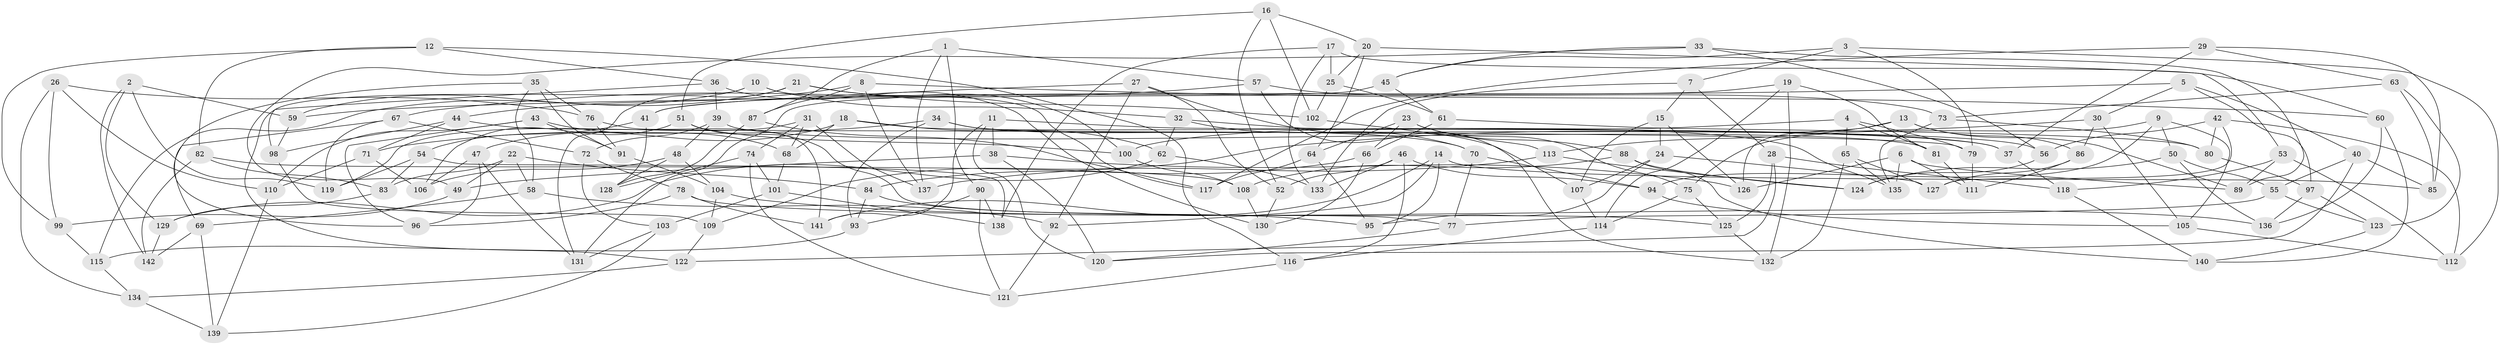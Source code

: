 // coarse degree distribution, {12: 0.07142857142857142, 3: 0.07142857142857142, 8: 0.14285714285714285, 7: 0.19047619047619047, 11: 0.023809523809523808, 13: 0.047619047619047616, 10: 0.11904761904761904, 4: 0.14285714285714285, 5: 0.07142857142857142, 6: 0.047619047619047616, 9: 0.07142857142857142}
// Generated by graph-tools (version 1.1) at 2025/20/03/04/25 18:20:37]
// undirected, 142 vertices, 284 edges
graph export_dot {
graph [start="1"]
  node [color=gray90,style=filled];
  1;
  2;
  3;
  4;
  5;
  6;
  7;
  8;
  9;
  10;
  11;
  12;
  13;
  14;
  15;
  16;
  17;
  18;
  19;
  20;
  21;
  22;
  23;
  24;
  25;
  26;
  27;
  28;
  29;
  30;
  31;
  32;
  33;
  34;
  35;
  36;
  37;
  38;
  39;
  40;
  41;
  42;
  43;
  44;
  45;
  46;
  47;
  48;
  49;
  50;
  51;
  52;
  53;
  54;
  55;
  56;
  57;
  58;
  59;
  60;
  61;
  62;
  63;
  64;
  65;
  66;
  67;
  68;
  69;
  70;
  71;
  72;
  73;
  74;
  75;
  76;
  77;
  78;
  79;
  80;
  81;
  82;
  83;
  84;
  85;
  86;
  87;
  88;
  89;
  90;
  91;
  92;
  93;
  94;
  95;
  96;
  97;
  98;
  99;
  100;
  101;
  102;
  103;
  104;
  105;
  106;
  107;
  108;
  109;
  110;
  111;
  112;
  113;
  114;
  115;
  116;
  117;
  118;
  119;
  120;
  121;
  122;
  123;
  124;
  125;
  126;
  127;
  128;
  129;
  130;
  131;
  132;
  133;
  134;
  135;
  136;
  137;
  138;
  139;
  140;
  141;
  142;
  1 -- 57;
  1 -- 137;
  1 -- 87;
  1 -- 90;
  2 -- 59;
  2 -- 119;
  2 -- 129;
  2 -- 142;
  3 -- 79;
  3 -- 112;
  3 -- 7;
  3 -- 45;
  4 -- 79;
  4 -- 81;
  4 -- 100;
  4 -- 65;
  5 -- 97;
  5 -- 59;
  5 -- 40;
  5 -- 30;
  6 -- 111;
  6 -- 135;
  6 -- 126;
  6 -- 89;
  7 -- 133;
  7 -- 28;
  7 -- 15;
  8 -- 44;
  8 -- 137;
  8 -- 87;
  8 -- 60;
  9 -- 75;
  9 -- 105;
  9 -- 50;
  9 -- 94;
  10 -- 32;
  10 -- 59;
  10 -- 122;
  10 -- 117;
  11 -- 37;
  11 -- 38;
  11 -- 120;
  11 -- 141;
  12 -- 116;
  12 -- 36;
  12 -- 82;
  12 -- 99;
  13 -- 113;
  13 -- 126;
  13 -- 86;
  13 -- 89;
  14 -- 95;
  14 -- 92;
  14 -- 141;
  14 -- 85;
  15 -- 24;
  15 -- 126;
  15 -- 107;
  16 -- 51;
  16 -- 102;
  16 -- 20;
  16 -- 52;
  17 -- 25;
  17 -- 133;
  17 -- 60;
  17 -- 138;
  18 -- 68;
  18 -- 62;
  18 -- 47;
  18 -- 37;
  19 -- 114;
  19 -- 132;
  19 -- 81;
  19 -- 41;
  20 -- 25;
  20 -- 53;
  20 -- 64;
  21 -- 131;
  21 -- 102;
  21 -- 100;
  21 -- 115;
  22 -- 58;
  22 -- 83;
  22 -- 49;
  22 -- 84;
  23 -- 64;
  23 -- 75;
  23 -- 66;
  23 -- 88;
  24 -- 95;
  24 -- 107;
  24 -- 127;
  25 -- 61;
  25 -- 102;
  26 -- 110;
  26 -- 76;
  26 -- 99;
  26 -- 134;
  27 -- 107;
  27 -- 52;
  27 -- 92;
  27 -- 41;
  28 -- 118;
  28 -- 125;
  28 -- 122;
  29 -- 63;
  29 -- 85;
  29 -- 37;
  29 -- 117;
  30 -- 109;
  30 -- 105;
  30 -- 86;
  31 -- 68;
  31 -- 74;
  31 -- 137;
  31 -- 119;
  32 -- 135;
  32 -- 70;
  32 -- 62;
  33 -- 56;
  33 -- 49;
  33 -- 89;
  33 -- 45;
  34 -- 93;
  34 -- 56;
  34 -- 71;
  34 -- 70;
  35 -- 96;
  35 -- 58;
  35 -- 91;
  35 -- 76;
  36 -- 130;
  36 -- 98;
  36 -- 39;
  37 -- 118;
  38 -- 49;
  38 -- 120;
  38 -- 126;
  39 -- 81;
  39 -- 72;
  39 -- 48;
  40 -- 85;
  40 -- 55;
  40 -- 120;
  41 -- 54;
  41 -- 128;
  42 -- 127;
  42 -- 80;
  42 -- 112;
  42 -- 56;
  43 -- 96;
  43 -- 91;
  43 -- 110;
  43 -- 68;
  44 -- 71;
  44 -- 79;
  44 -- 98;
  45 -- 131;
  45 -- 61;
  46 -- 133;
  46 -- 94;
  46 -- 116;
  46 -- 52;
  47 -- 96;
  47 -- 106;
  47 -- 131;
  48 -- 104;
  48 -- 128;
  48 -- 106;
  49 -- 99;
  50 -- 55;
  50 -- 136;
  50 -- 124;
  51 -- 100;
  51 -- 106;
  51 -- 77;
  52 -- 130;
  53 -- 112;
  53 -- 89;
  53 -- 118;
  54 -- 138;
  54 -- 119;
  54 -- 83;
  55 -- 77;
  55 -- 123;
  56 -- 124;
  57 -- 67;
  57 -- 73;
  57 -- 132;
  58 -- 69;
  58 -- 92;
  59 -- 98;
  60 -- 136;
  60 -- 140;
  61 -- 66;
  61 -- 80;
  62 -- 133;
  62 -- 129;
  63 -- 123;
  63 -- 85;
  63 -- 73;
  64 -- 95;
  64 -- 117;
  65 -- 135;
  65 -- 127;
  65 -- 132;
  66 -- 130;
  66 -- 84;
  67 -- 72;
  67 -- 69;
  67 -- 119;
  68 -- 101;
  69 -- 142;
  69 -- 139;
  70 -- 94;
  70 -- 77;
  71 -- 110;
  71 -- 106;
  72 -- 103;
  72 -- 78;
  73 -- 80;
  73 -- 135;
  74 -- 101;
  74 -- 121;
  74 -- 128;
  75 -- 114;
  75 -- 125;
  76 -- 91;
  76 -- 141;
  77 -- 120;
  78 -- 141;
  78 -- 96;
  78 -- 125;
  79 -- 111;
  80 -- 97;
  81 -- 111;
  82 -- 142;
  82 -- 83;
  82 -- 108;
  83 -- 129;
  84 -- 93;
  84 -- 95;
  86 -- 111;
  86 -- 127;
  87 -- 117;
  87 -- 128;
  88 -- 124;
  88 -- 140;
  88 -- 108;
  90 -- 121;
  90 -- 93;
  90 -- 138;
  91 -- 104;
  92 -- 121;
  93 -- 115;
  94 -- 105;
  97 -- 136;
  97 -- 123;
  98 -- 109;
  99 -- 115;
  100 -- 108;
  101 -- 103;
  101 -- 138;
  102 -- 113;
  103 -- 131;
  103 -- 139;
  104 -- 109;
  104 -- 136;
  105 -- 112;
  107 -- 114;
  108 -- 130;
  109 -- 122;
  110 -- 139;
  113 -- 137;
  113 -- 124;
  114 -- 116;
  115 -- 134;
  116 -- 121;
  118 -- 140;
  122 -- 134;
  123 -- 140;
  125 -- 132;
  129 -- 142;
  134 -- 139;
}
